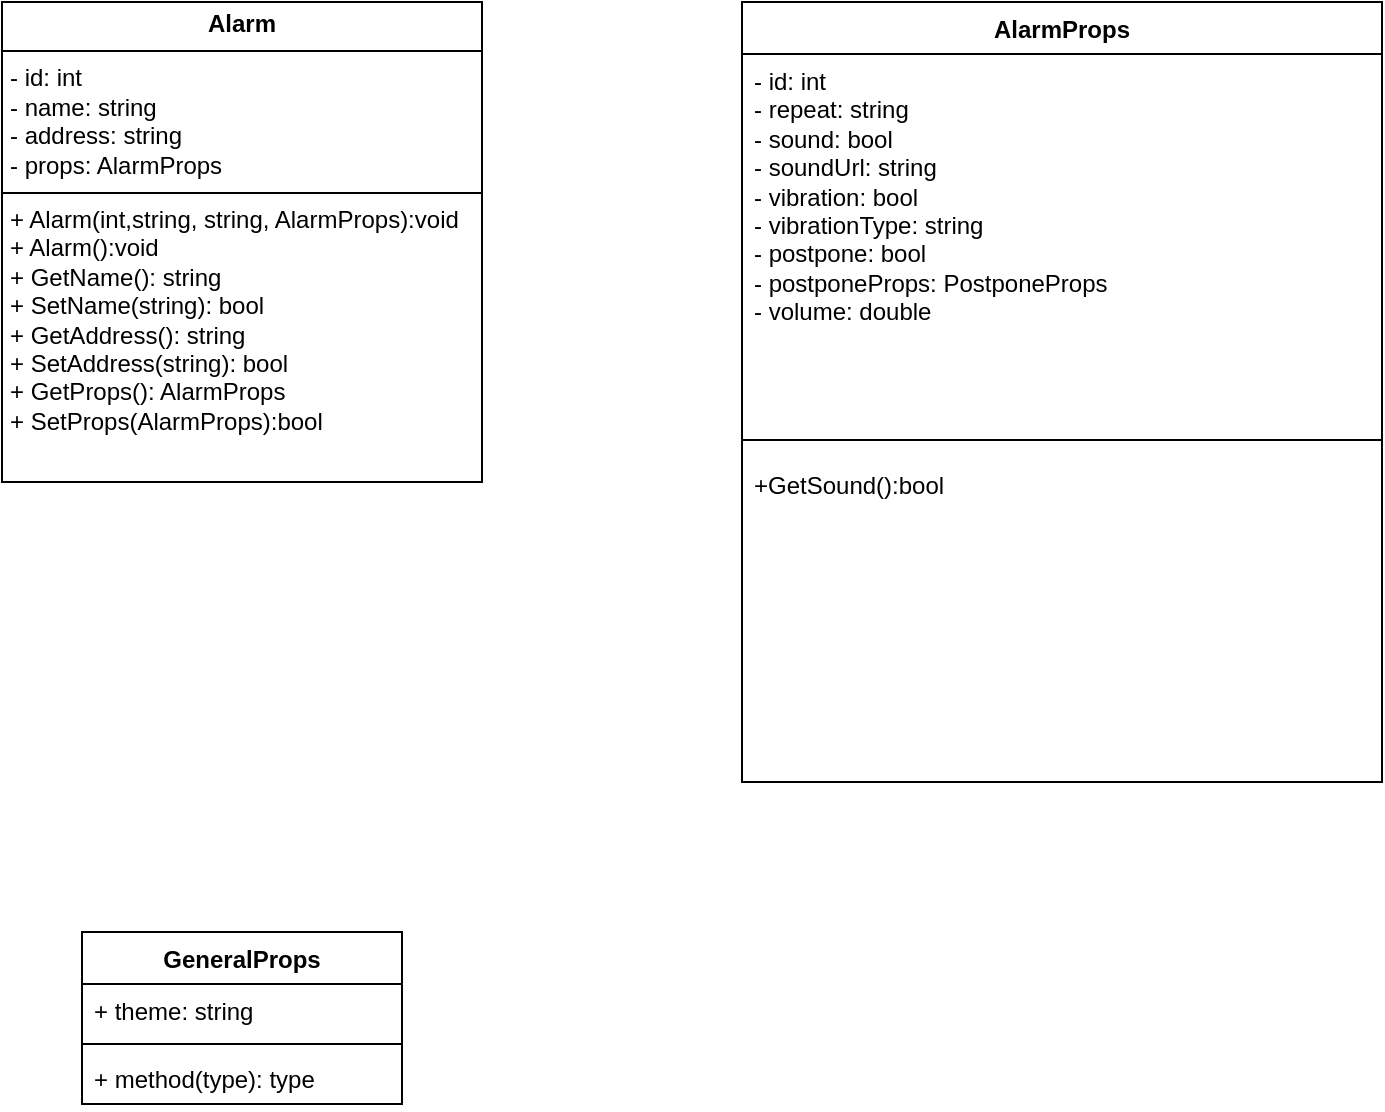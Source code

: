 <mxfile version="26.2.14">
  <diagram name="Página-1" id="PkS2QFsgc2Ay57DBaGOu">
    <mxGraphModel dx="1426" dy="777" grid="1" gridSize="10" guides="1" tooltips="1" connect="1" arrows="1" fold="1" page="1" pageScale="1" pageWidth="827" pageHeight="1169" math="0" shadow="0">
      <root>
        <mxCell id="0" />
        <mxCell id="1" parent="0" />
        <mxCell id="cVW43VXub12awFBa3Uo2-2" value="&lt;p style=&quot;margin:0px;margin-top:4px;text-align:center;&quot;&gt;&lt;b&gt;Alarm&lt;/b&gt;&lt;/p&gt;&lt;hr size=&quot;1&quot; style=&quot;border-style:solid;&quot;&gt;&lt;p style=&quot;margin:0px;margin-left:4px;&quot;&gt;- id: int&lt;/p&gt;&lt;p style=&quot;margin:0px;margin-left:4px;&quot;&gt;- name: string&lt;/p&gt;&lt;p style=&quot;margin:0px;margin-left:4px;&quot;&gt;- address: string&lt;/p&gt;&lt;p style=&quot;margin:0px;margin-left:4px;&quot;&gt;- props: AlarmProps&lt;/p&gt;&lt;hr size=&quot;1&quot; style=&quot;border-style:solid;&quot;&gt;&lt;p style=&quot;margin:0px;margin-left:4px;&quot;&gt;+ Alarm(int,string, string, AlarmProps):void&lt;/p&gt;&lt;p style=&quot;margin:0px;margin-left:4px;&quot;&gt;+ Alarm():void&lt;/p&gt;&lt;p style=&quot;margin:0px;margin-left:4px;&quot;&gt;+ GetName(): string&lt;/p&gt;&lt;p style=&quot;margin:0px;margin-left:4px;&quot;&gt;+ SetName(string): bool&lt;/p&gt;&lt;p style=&quot;margin:0px;margin-left:4px;&quot;&gt;+ GetAddress(): string&lt;/p&gt;&lt;p style=&quot;margin:0px;margin-left:4px;&quot;&gt;+ SetAddress(string): bool&lt;/p&gt;&lt;p style=&quot;margin:0px;margin-left:4px;&quot;&gt;+ GetProps(): AlarmProps&lt;/p&gt;&lt;p style=&quot;margin:0px;margin-left:4px;&quot;&gt;+ SetProps(AlarmProps):bool&lt;/p&gt;" style="verticalAlign=top;align=left;overflow=fill;html=1;whiteSpace=wrap;" vertex="1" parent="1">
          <mxGeometry x="70" y="120" width="240" height="240" as="geometry" />
        </mxCell>
        <mxCell id="cVW43VXub12awFBa3Uo2-4" value="AlarmProps" style="swimlane;fontStyle=1;align=center;verticalAlign=top;childLayout=stackLayout;horizontal=1;startSize=26;horizontalStack=0;resizeParent=1;resizeParentMax=0;resizeLast=0;collapsible=1;marginBottom=0;whiteSpace=wrap;html=1;" vertex="1" parent="1">
          <mxGeometry x="440" y="120" width="320" height="390" as="geometry">
            <mxRectangle x="440" y="120" width="100" height="30" as="alternateBounds" />
          </mxGeometry>
        </mxCell>
        <mxCell id="cVW43VXub12awFBa3Uo2-5" value="&lt;div&gt;- id: int&lt;/div&gt;&lt;div&gt;- repeat: string&lt;/div&gt;- sound: bool&lt;div&gt;- soundUrl: string&lt;/div&gt;&lt;div&gt;- vibration: bool&lt;/div&gt;&lt;div&gt;- vibrationType: string&lt;/div&gt;&lt;div&gt;- postpone: bool&lt;/div&gt;&lt;div&gt;- postponeProps: PostponeProps&lt;/div&gt;&lt;div&gt;- volume: double&lt;/div&gt;" style="text;strokeColor=none;fillColor=none;align=left;verticalAlign=top;spacingLeft=4;spacingRight=4;overflow=hidden;rotatable=0;points=[[0,0.5],[1,0.5]];portConstraint=eastwest;whiteSpace=wrap;html=1;" vertex="1" parent="cVW43VXub12awFBa3Uo2-4">
          <mxGeometry y="26" width="320" height="184" as="geometry" />
        </mxCell>
        <mxCell id="cVW43VXub12awFBa3Uo2-6" value="" style="line;strokeWidth=1;fillColor=none;align=left;verticalAlign=middle;spacingTop=-1;spacingLeft=3;spacingRight=3;rotatable=0;labelPosition=right;points=[];portConstraint=eastwest;strokeColor=inherit;" vertex="1" parent="cVW43VXub12awFBa3Uo2-4">
          <mxGeometry y="210" width="320" height="18" as="geometry" />
        </mxCell>
        <mxCell id="cVW43VXub12awFBa3Uo2-7" value="+GetSound():bool&lt;div&gt;&lt;br&gt;&lt;/div&gt;" style="text;strokeColor=none;fillColor=none;align=left;verticalAlign=top;spacingLeft=4;spacingRight=4;overflow=hidden;rotatable=0;points=[[0,0.5],[1,0.5]];portConstraint=eastwest;whiteSpace=wrap;html=1;" vertex="1" parent="cVW43VXub12awFBa3Uo2-4">
          <mxGeometry y="228" width="320" height="162" as="geometry" />
        </mxCell>
        <mxCell id="cVW43VXub12awFBa3Uo2-8" value="GeneralProps" style="swimlane;fontStyle=1;align=center;verticalAlign=top;childLayout=stackLayout;horizontal=1;startSize=26;horizontalStack=0;resizeParent=1;resizeParentMax=0;resizeLast=0;collapsible=1;marginBottom=0;whiteSpace=wrap;html=1;" vertex="1" parent="1">
          <mxGeometry x="110" y="585" width="160" height="86" as="geometry" />
        </mxCell>
        <mxCell id="cVW43VXub12awFBa3Uo2-9" value="+ theme: string" style="text;strokeColor=none;fillColor=none;align=left;verticalAlign=top;spacingLeft=4;spacingRight=4;overflow=hidden;rotatable=0;points=[[0,0.5],[1,0.5]];portConstraint=eastwest;whiteSpace=wrap;html=1;" vertex="1" parent="cVW43VXub12awFBa3Uo2-8">
          <mxGeometry y="26" width="160" height="26" as="geometry" />
        </mxCell>
        <mxCell id="cVW43VXub12awFBa3Uo2-10" value="" style="line;strokeWidth=1;fillColor=none;align=left;verticalAlign=middle;spacingTop=-1;spacingLeft=3;spacingRight=3;rotatable=0;labelPosition=right;points=[];portConstraint=eastwest;strokeColor=inherit;" vertex="1" parent="cVW43VXub12awFBa3Uo2-8">
          <mxGeometry y="52" width="160" height="8" as="geometry" />
        </mxCell>
        <mxCell id="cVW43VXub12awFBa3Uo2-11" value="+ method(type): type" style="text;strokeColor=none;fillColor=none;align=left;verticalAlign=top;spacingLeft=4;spacingRight=4;overflow=hidden;rotatable=0;points=[[0,0.5],[1,0.5]];portConstraint=eastwest;whiteSpace=wrap;html=1;" vertex="1" parent="cVW43VXub12awFBa3Uo2-8">
          <mxGeometry y="60" width="160" height="26" as="geometry" />
        </mxCell>
      </root>
    </mxGraphModel>
  </diagram>
</mxfile>
